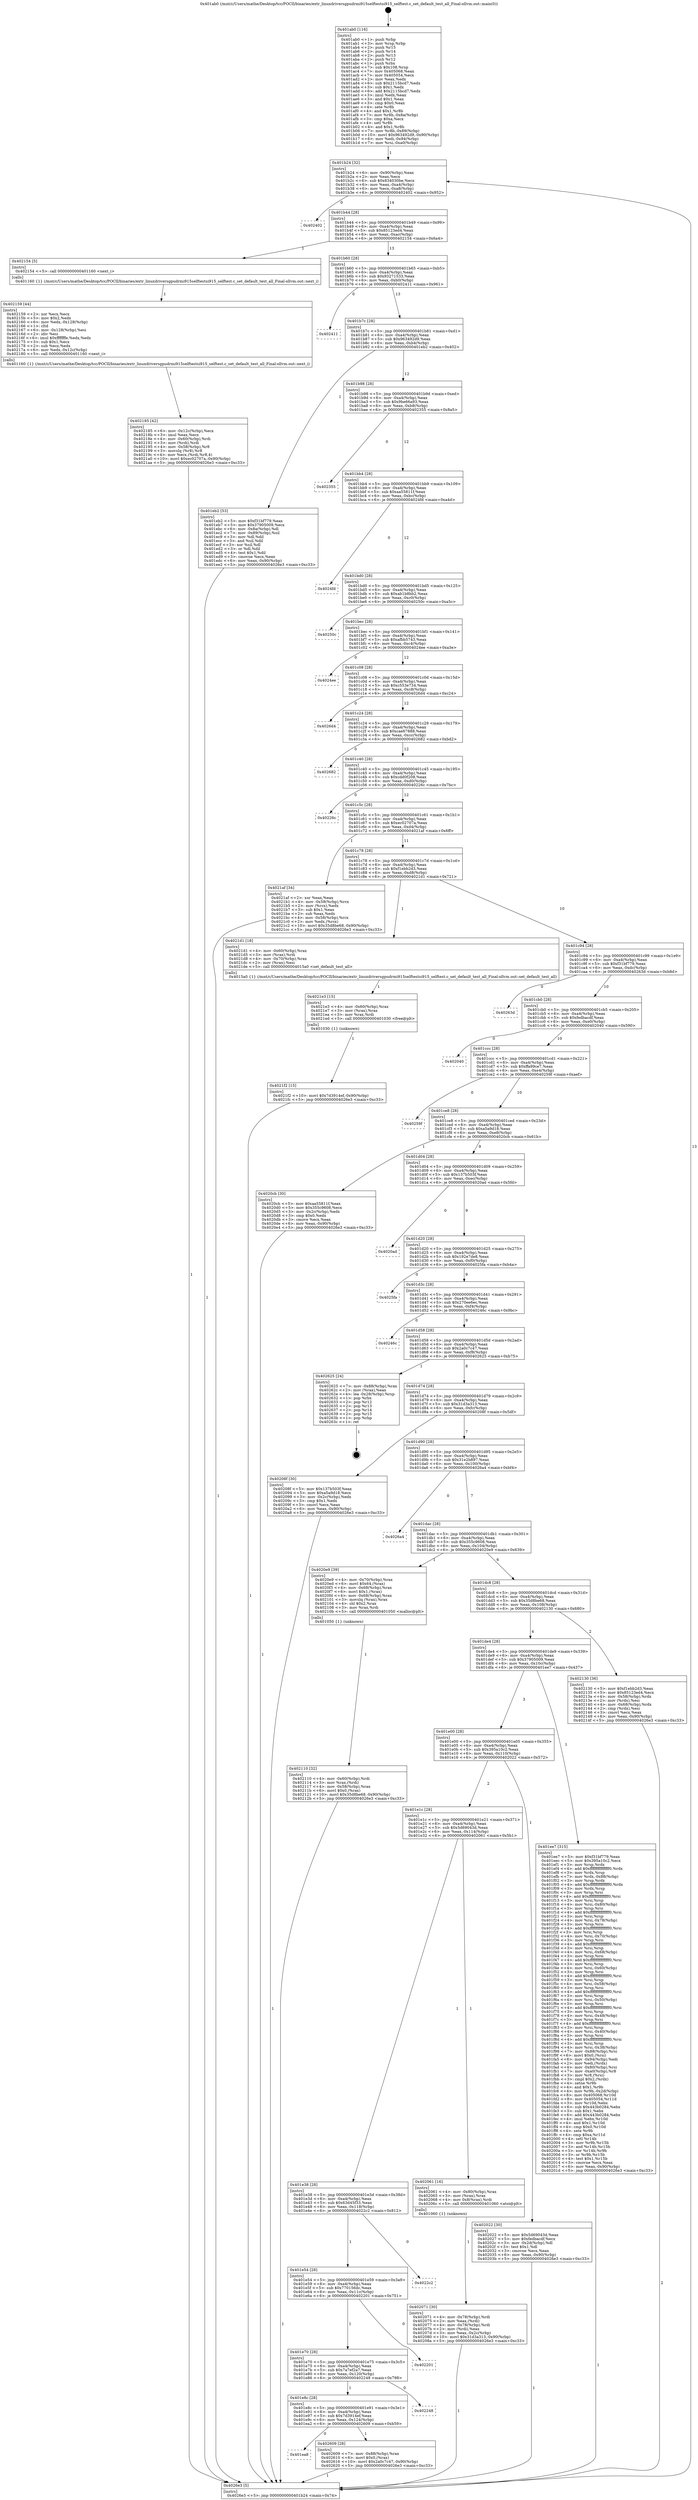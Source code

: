 digraph "0x401ab0" {
  label = "0x401ab0 (/mnt/c/Users/mathe/Desktop/tcc/POCII/binaries/extr_linuxdriversgpudrmi915selftestsi915_selftest.c_set_default_test_all_Final-ollvm.out::main(0))"
  labelloc = "t"
  node[shape=record]

  Entry [label="",width=0.3,height=0.3,shape=circle,fillcolor=black,style=filled]
  "0x401b24" [label="{
     0x401b24 [32]\l
     | [instrs]\l
     &nbsp;&nbsp;0x401b24 \<+6\>: mov -0x90(%rbp),%eax\l
     &nbsp;&nbsp;0x401b2a \<+2\>: mov %eax,%ecx\l
     &nbsp;&nbsp;0x401b2c \<+6\>: sub $0x834030be,%ecx\l
     &nbsp;&nbsp;0x401b32 \<+6\>: mov %eax,-0xa4(%rbp)\l
     &nbsp;&nbsp;0x401b38 \<+6\>: mov %ecx,-0xa8(%rbp)\l
     &nbsp;&nbsp;0x401b3e \<+6\>: je 0000000000402402 \<main+0x952\>\l
  }"]
  "0x402402" [label="{
     0x402402\l
  }", style=dashed]
  "0x401b44" [label="{
     0x401b44 [28]\l
     | [instrs]\l
     &nbsp;&nbsp;0x401b44 \<+5\>: jmp 0000000000401b49 \<main+0x99\>\l
     &nbsp;&nbsp;0x401b49 \<+6\>: mov -0xa4(%rbp),%eax\l
     &nbsp;&nbsp;0x401b4f \<+5\>: sub $0x85123ed4,%eax\l
     &nbsp;&nbsp;0x401b54 \<+6\>: mov %eax,-0xac(%rbp)\l
     &nbsp;&nbsp;0x401b5a \<+6\>: je 0000000000402154 \<main+0x6a4\>\l
  }"]
  Exit [label="",width=0.3,height=0.3,shape=circle,fillcolor=black,style=filled,peripheries=2]
  "0x402154" [label="{
     0x402154 [5]\l
     | [instrs]\l
     &nbsp;&nbsp;0x402154 \<+5\>: call 0000000000401160 \<next_i\>\l
     | [calls]\l
     &nbsp;&nbsp;0x401160 \{1\} (/mnt/c/Users/mathe/Desktop/tcc/POCII/binaries/extr_linuxdriversgpudrmi915selftestsi915_selftest.c_set_default_test_all_Final-ollvm.out::next_i)\l
  }"]
  "0x401b60" [label="{
     0x401b60 [28]\l
     | [instrs]\l
     &nbsp;&nbsp;0x401b60 \<+5\>: jmp 0000000000401b65 \<main+0xb5\>\l
     &nbsp;&nbsp;0x401b65 \<+6\>: mov -0xa4(%rbp),%eax\l
     &nbsp;&nbsp;0x401b6b \<+5\>: sub $0x93271533,%eax\l
     &nbsp;&nbsp;0x401b70 \<+6\>: mov %eax,-0xb0(%rbp)\l
     &nbsp;&nbsp;0x401b76 \<+6\>: je 0000000000402411 \<main+0x961\>\l
  }"]
  "0x401ea8" [label="{
     0x401ea8\l
  }", style=dashed]
  "0x402411" [label="{
     0x402411\l
  }", style=dashed]
  "0x401b7c" [label="{
     0x401b7c [28]\l
     | [instrs]\l
     &nbsp;&nbsp;0x401b7c \<+5\>: jmp 0000000000401b81 \<main+0xd1\>\l
     &nbsp;&nbsp;0x401b81 \<+6\>: mov -0xa4(%rbp),%eax\l
     &nbsp;&nbsp;0x401b87 \<+5\>: sub $0x963492d9,%eax\l
     &nbsp;&nbsp;0x401b8c \<+6\>: mov %eax,-0xb4(%rbp)\l
     &nbsp;&nbsp;0x401b92 \<+6\>: je 0000000000401eb2 \<main+0x402\>\l
  }"]
  "0x402609" [label="{
     0x402609 [28]\l
     | [instrs]\l
     &nbsp;&nbsp;0x402609 \<+7\>: mov -0x88(%rbp),%rax\l
     &nbsp;&nbsp;0x402610 \<+6\>: movl $0x0,(%rax)\l
     &nbsp;&nbsp;0x402616 \<+10\>: movl $0x2a0c7c47,-0x90(%rbp)\l
     &nbsp;&nbsp;0x402620 \<+5\>: jmp 00000000004026e3 \<main+0xc33\>\l
  }"]
  "0x401eb2" [label="{
     0x401eb2 [53]\l
     | [instrs]\l
     &nbsp;&nbsp;0x401eb2 \<+5\>: mov $0xf31bf779,%eax\l
     &nbsp;&nbsp;0x401eb7 \<+5\>: mov $0x37905009,%ecx\l
     &nbsp;&nbsp;0x401ebc \<+6\>: mov -0x8a(%rbp),%dl\l
     &nbsp;&nbsp;0x401ec2 \<+7\>: mov -0x89(%rbp),%sil\l
     &nbsp;&nbsp;0x401ec9 \<+3\>: mov %dl,%dil\l
     &nbsp;&nbsp;0x401ecc \<+3\>: and %sil,%dil\l
     &nbsp;&nbsp;0x401ecf \<+3\>: xor %sil,%dl\l
     &nbsp;&nbsp;0x401ed2 \<+3\>: or %dl,%dil\l
     &nbsp;&nbsp;0x401ed5 \<+4\>: test $0x1,%dil\l
     &nbsp;&nbsp;0x401ed9 \<+3\>: cmovne %ecx,%eax\l
     &nbsp;&nbsp;0x401edc \<+6\>: mov %eax,-0x90(%rbp)\l
     &nbsp;&nbsp;0x401ee2 \<+5\>: jmp 00000000004026e3 \<main+0xc33\>\l
  }"]
  "0x401b98" [label="{
     0x401b98 [28]\l
     | [instrs]\l
     &nbsp;&nbsp;0x401b98 \<+5\>: jmp 0000000000401b9d \<main+0xed\>\l
     &nbsp;&nbsp;0x401b9d \<+6\>: mov -0xa4(%rbp),%eax\l
     &nbsp;&nbsp;0x401ba3 \<+5\>: sub $0x9be66a93,%eax\l
     &nbsp;&nbsp;0x401ba8 \<+6\>: mov %eax,-0xb8(%rbp)\l
     &nbsp;&nbsp;0x401bae \<+6\>: je 0000000000402355 \<main+0x8a5\>\l
  }"]
  "0x4026e3" [label="{
     0x4026e3 [5]\l
     | [instrs]\l
     &nbsp;&nbsp;0x4026e3 \<+5\>: jmp 0000000000401b24 \<main+0x74\>\l
  }"]
  "0x401ab0" [label="{
     0x401ab0 [116]\l
     | [instrs]\l
     &nbsp;&nbsp;0x401ab0 \<+1\>: push %rbp\l
     &nbsp;&nbsp;0x401ab1 \<+3\>: mov %rsp,%rbp\l
     &nbsp;&nbsp;0x401ab4 \<+2\>: push %r15\l
     &nbsp;&nbsp;0x401ab6 \<+2\>: push %r14\l
     &nbsp;&nbsp;0x401ab8 \<+2\>: push %r13\l
     &nbsp;&nbsp;0x401aba \<+2\>: push %r12\l
     &nbsp;&nbsp;0x401abc \<+1\>: push %rbx\l
     &nbsp;&nbsp;0x401abd \<+7\>: sub $0x108,%rsp\l
     &nbsp;&nbsp;0x401ac4 \<+7\>: mov 0x405068,%eax\l
     &nbsp;&nbsp;0x401acb \<+7\>: mov 0x405054,%ecx\l
     &nbsp;&nbsp;0x401ad2 \<+2\>: mov %eax,%edx\l
     &nbsp;&nbsp;0x401ad4 \<+6\>: sub $0x2115bcd7,%edx\l
     &nbsp;&nbsp;0x401ada \<+3\>: sub $0x1,%edx\l
     &nbsp;&nbsp;0x401add \<+6\>: add $0x2115bcd7,%edx\l
     &nbsp;&nbsp;0x401ae3 \<+3\>: imul %edx,%eax\l
     &nbsp;&nbsp;0x401ae6 \<+3\>: and $0x1,%eax\l
     &nbsp;&nbsp;0x401ae9 \<+3\>: cmp $0x0,%eax\l
     &nbsp;&nbsp;0x401aec \<+4\>: sete %r8b\l
     &nbsp;&nbsp;0x401af0 \<+4\>: and $0x1,%r8b\l
     &nbsp;&nbsp;0x401af4 \<+7\>: mov %r8b,-0x8a(%rbp)\l
     &nbsp;&nbsp;0x401afb \<+3\>: cmp $0xa,%ecx\l
     &nbsp;&nbsp;0x401afe \<+4\>: setl %r8b\l
     &nbsp;&nbsp;0x401b02 \<+4\>: and $0x1,%r8b\l
     &nbsp;&nbsp;0x401b06 \<+7\>: mov %r8b,-0x89(%rbp)\l
     &nbsp;&nbsp;0x401b0d \<+10\>: movl $0x963492d9,-0x90(%rbp)\l
     &nbsp;&nbsp;0x401b17 \<+6\>: mov %edi,-0x94(%rbp)\l
     &nbsp;&nbsp;0x401b1d \<+7\>: mov %rsi,-0xa0(%rbp)\l
  }"]
  "0x401e8c" [label="{
     0x401e8c [28]\l
     | [instrs]\l
     &nbsp;&nbsp;0x401e8c \<+5\>: jmp 0000000000401e91 \<main+0x3e1\>\l
     &nbsp;&nbsp;0x401e91 \<+6\>: mov -0xa4(%rbp),%eax\l
     &nbsp;&nbsp;0x401e97 \<+5\>: sub $0x7d3914ef,%eax\l
     &nbsp;&nbsp;0x401e9c \<+6\>: mov %eax,-0x124(%rbp)\l
     &nbsp;&nbsp;0x401ea2 \<+6\>: je 0000000000402609 \<main+0xb59\>\l
  }"]
  "0x402355" [label="{
     0x402355\l
  }", style=dashed]
  "0x401bb4" [label="{
     0x401bb4 [28]\l
     | [instrs]\l
     &nbsp;&nbsp;0x401bb4 \<+5\>: jmp 0000000000401bb9 \<main+0x109\>\l
     &nbsp;&nbsp;0x401bb9 \<+6\>: mov -0xa4(%rbp),%eax\l
     &nbsp;&nbsp;0x401bbf \<+5\>: sub $0xaa55811f,%eax\l
     &nbsp;&nbsp;0x401bc4 \<+6\>: mov %eax,-0xbc(%rbp)\l
     &nbsp;&nbsp;0x401bca \<+6\>: je 00000000004024fd \<main+0xa4d\>\l
  }"]
  "0x402248" [label="{
     0x402248\l
  }", style=dashed]
  "0x4024fd" [label="{
     0x4024fd\l
  }", style=dashed]
  "0x401bd0" [label="{
     0x401bd0 [28]\l
     | [instrs]\l
     &nbsp;&nbsp;0x401bd0 \<+5\>: jmp 0000000000401bd5 \<main+0x125\>\l
     &nbsp;&nbsp;0x401bd5 \<+6\>: mov -0xa4(%rbp),%eax\l
     &nbsp;&nbsp;0x401bdb \<+5\>: sub $0xab1b8bb2,%eax\l
     &nbsp;&nbsp;0x401be0 \<+6\>: mov %eax,-0xc0(%rbp)\l
     &nbsp;&nbsp;0x401be6 \<+6\>: je 000000000040250c \<main+0xa5c\>\l
  }"]
  "0x401e70" [label="{
     0x401e70 [28]\l
     | [instrs]\l
     &nbsp;&nbsp;0x401e70 \<+5\>: jmp 0000000000401e75 \<main+0x3c5\>\l
     &nbsp;&nbsp;0x401e75 \<+6\>: mov -0xa4(%rbp),%eax\l
     &nbsp;&nbsp;0x401e7b \<+5\>: sub $0x7a7ef2a7,%eax\l
     &nbsp;&nbsp;0x401e80 \<+6\>: mov %eax,-0x120(%rbp)\l
     &nbsp;&nbsp;0x401e86 \<+6\>: je 0000000000402248 \<main+0x798\>\l
  }"]
  "0x40250c" [label="{
     0x40250c\l
  }", style=dashed]
  "0x401bec" [label="{
     0x401bec [28]\l
     | [instrs]\l
     &nbsp;&nbsp;0x401bec \<+5\>: jmp 0000000000401bf1 \<main+0x141\>\l
     &nbsp;&nbsp;0x401bf1 \<+6\>: mov -0xa4(%rbp),%eax\l
     &nbsp;&nbsp;0x401bf7 \<+5\>: sub $0xafbb5743,%eax\l
     &nbsp;&nbsp;0x401bfc \<+6\>: mov %eax,-0xc4(%rbp)\l
     &nbsp;&nbsp;0x401c02 \<+6\>: je 00000000004024ee \<main+0xa3e\>\l
  }"]
  "0x402201" [label="{
     0x402201\l
  }", style=dashed]
  "0x4024ee" [label="{
     0x4024ee\l
  }", style=dashed]
  "0x401c08" [label="{
     0x401c08 [28]\l
     | [instrs]\l
     &nbsp;&nbsp;0x401c08 \<+5\>: jmp 0000000000401c0d \<main+0x15d\>\l
     &nbsp;&nbsp;0x401c0d \<+6\>: mov -0xa4(%rbp),%eax\l
     &nbsp;&nbsp;0x401c13 \<+5\>: sub $0xc553e734,%eax\l
     &nbsp;&nbsp;0x401c18 \<+6\>: mov %eax,-0xc8(%rbp)\l
     &nbsp;&nbsp;0x401c1e \<+6\>: je 00000000004026d4 \<main+0xc24\>\l
  }"]
  "0x401e54" [label="{
     0x401e54 [28]\l
     | [instrs]\l
     &nbsp;&nbsp;0x401e54 \<+5\>: jmp 0000000000401e59 \<main+0x3a9\>\l
     &nbsp;&nbsp;0x401e59 \<+6\>: mov -0xa4(%rbp),%eax\l
     &nbsp;&nbsp;0x401e5f \<+5\>: sub $0x770156dc,%eax\l
     &nbsp;&nbsp;0x401e64 \<+6\>: mov %eax,-0x11c(%rbp)\l
     &nbsp;&nbsp;0x401e6a \<+6\>: je 0000000000402201 \<main+0x751\>\l
  }"]
  "0x4026d4" [label="{
     0x4026d4\l
  }", style=dashed]
  "0x401c24" [label="{
     0x401c24 [28]\l
     | [instrs]\l
     &nbsp;&nbsp;0x401c24 \<+5\>: jmp 0000000000401c29 \<main+0x179\>\l
     &nbsp;&nbsp;0x401c29 \<+6\>: mov -0xa4(%rbp),%eax\l
     &nbsp;&nbsp;0x401c2f \<+5\>: sub $0xcae67888,%eax\l
     &nbsp;&nbsp;0x401c34 \<+6\>: mov %eax,-0xcc(%rbp)\l
     &nbsp;&nbsp;0x401c3a \<+6\>: je 0000000000402682 \<main+0xbd2\>\l
  }"]
  "0x4022c2" [label="{
     0x4022c2\l
  }", style=dashed]
  "0x402682" [label="{
     0x402682\l
  }", style=dashed]
  "0x401c40" [label="{
     0x401c40 [28]\l
     | [instrs]\l
     &nbsp;&nbsp;0x401c40 \<+5\>: jmp 0000000000401c45 \<main+0x195\>\l
     &nbsp;&nbsp;0x401c45 \<+6\>: mov -0xa4(%rbp),%eax\l
     &nbsp;&nbsp;0x401c4b \<+5\>: sub $0xcdd0f208,%eax\l
     &nbsp;&nbsp;0x401c50 \<+6\>: mov %eax,-0xd0(%rbp)\l
     &nbsp;&nbsp;0x401c56 \<+6\>: je 000000000040226c \<main+0x7bc\>\l
  }"]
  "0x4021f2" [label="{
     0x4021f2 [15]\l
     | [instrs]\l
     &nbsp;&nbsp;0x4021f2 \<+10\>: movl $0x7d3914ef,-0x90(%rbp)\l
     &nbsp;&nbsp;0x4021fc \<+5\>: jmp 00000000004026e3 \<main+0xc33\>\l
  }"]
  "0x40226c" [label="{
     0x40226c\l
  }", style=dashed]
  "0x401c5c" [label="{
     0x401c5c [28]\l
     | [instrs]\l
     &nbsp;&nbsp;0x401c5c \<+5\>: jmp 0000000000401c61 \<main+0x1b1\>\l
     &nbsp;&nbsp;0x401c61 \<+6\>: mov -0xa4(%rbp),%eax\l
     &nbsp;&nbsp;0x401c67 \<+5\>: sub $0xec02707a,%eax\l
     &nbsp;&nbsp;0x401c6c \<+6\>: mov %eax,-0xd4(%rbp)\l
     &nbsp;&nbsp;0x401c72 \<+6\>: je 00000000004021af \<main+0x6ff\>\l
  }"]
  "0x4021e3" [label="{
     0x4021e3 [15]\l
     | [instrs]\l
     &nbsp;&nbsp;0x4021e3 \<+4\>: mov -0x60(%rbp),%rax\l
     &nbsp;&nbsp;0x4021e7 \<+3\>: mov (%rax),%rax\l
     &nbsp;&nbsp;0x4021ea \<+3\>: mov %rax,%rdi\l
     &nbsp;&nbsp;0x4021ed \<+5\>: call 0000000000401030 \<free@plt\>\l
     | [calls]\l
     &nbsp;&nbsp;0x401030 \{1\} (unknown)\l
  }"]
  "0x4021af" [label="{
     0x4021af [34]\l
     | [instrs]\l
     &nbsp;&nbsp;0x4021af \<+2\>: xor %eax,%eax\l
     &nbsp;&nbsp;0x4021b1 \<+4\>: mov -0x58(%rbp),%rcx\l
     &nbsp;&nbsp;0x4021b5 \<+2\>: mov (%rcx),%edx\l
     &nbsp;&nbsp;0x4021b7 \<+3\>: sub $0x1,%eax\l
     &nbsp;&nbsp;0x4021ba \<+2\>: sub %eax,%edx\l
     &nbsp;&nbsp;0x4021bc \<+4\>: mov -0x58(%rbp),%rcx\l
     &nbsp;&nbsp;0x4021c0 \<+2\>: mov %edx,(%rcx)\l
     &nbsp;&nbsp;0x4021c2 \<+10\>: movl $0x35d8be68,-0x90(%rbp)\l
     &nbsp;&nbsp;0x4021cc \<+5\>: jmp 00000000004026e3 \<main+0xc33\>\l
  }"]
  "0x401c78" [label="{
     0x401c78 [28]\l
     | [instrs]\l
     &nbsp;&nbsp;0x401c78 \<+5\>: jmp 0000000000401c7d \<main+0x1cd\>\l
     &nbsp;&nbsp;0x401c7d \<+6\>: mov -0xa4(%rbp),%eax\l
     &nbsp;&nbsp;0x401c83 \<+5\>: sub $0xf1ebb2d3,%eax\l
     &nbsp;&nbsp;0x401c88 \<+6\>: mov %eax,-0xd8(%rbp)\l
     &nbsp;&nbsp;0x401c8e \<+6\>: je 00000000004021d1 \<main+0x721\>\l
  }"]
  "0x402185" [label="{
     0x402185 [42]\l
     | [instrs]\l
     &nbsp;&nbsp;0x402185 \<+6\>: mov -0x12c(%rbp),%ecx\l
     &nbsp;&nbsp;0x40218b \<+3\>: imul %eax,%ecx\l
     &nbsp;&nbsp;0x40218e \<+4\>: mov -0x60(%rbp),%rdi\l
     &nbsp;&nbsp;0x402192 \<+3\>: mov (%rdi),%rdi\l
     &nbsp;&nbsp;0x402195 \<+4\>: mov -0x58(%rbp),%r8\l
     &nbsp;&nbsp;0x402199 \<+3\>: movslq (%r8),%r8\l
     &nbsp;&nbsp;0x40219c \<+4\>: mov %ecx,(%rdi,%r8,4)\l
     &nbsp;&nbsp;0x4021a0 \<+10\>: movl $0xec02707a,-0x90(%rbp)\l
     &nbsp;&nbsp;0x4021aa \<+5\>: jmp 00000000004026e3 \<main+0xc33\>\l
  }"]
  "0x4021d1" [label="{
     0x4021d1 [18]\l
     | [instrs]\l
     &nbsp;&nbsp;0x4021d1 \<+4\>: mov -0x60(%rbp),%rax\l
     &nbsp;&nbsp;0x4021d5 \<+3\>: mov (%rax),%rdi\l
     &nbsp;&nbsp;0x4021d8 \<+4\>: mov -0x70(%rbp),%rax\l
     &nbsp;&nbsp;0x4021dc \<+2\>: mov (%rax),%esi\l
     &nbsp;&nbsp;0x4021de \<+5\>: call 00000000004015a0 \<set_default_test_all\>\l
     | [calls]\l
     &nbsp;&nbsp;0x4015a0 \{1\} (/mnt/c/Users/mathe/Desktop/tcc/POCII/binaries/extr_linuxdriversgpudrmi915selftestsi915_selftest.c_set_default_test_all_Final-ollvm.out::set_default_test_all)\l
  }"]
  "0x401c94" [label="{
     0x401c94 [28]\l
     | [instrs]\l
     &nbsp;&nbsp;0x401c94 \<+5\>: jmp 0000000000401c99 \<main+0x1e9\>\l
     &nbsp;&nbsp;0x401c99 \<+6\>: mov -0xa4(%rbp),%eax\l
     &nbsp;&nbsp;0x401c9f \<+5\>: sub $0xf31bf779,%eax\l
     &nbsp;&nbsp;0x401ca4 \<+6\>: mov %eax,-0xdc(%rbp)\l
     &nbsp;&nbsp;0x401caa \<+6\>: je 000000000040263d \<main+0xb8d\>\l
  }"]
  "0x402159" [label="{
     0x402159 [44]\l
     | [instrs]\l
     &nbsp;&nbsp;0x402159 \<+2\>: xor %ecx,%ecx\l
     &nbsp;&nbsp;0x40215b \<+5\>: mov $0x2,%edx\l
     &nbsp;&nbsp;0x402160 \<+6\>: mov %edx,-0x128(%rbp)\l
     &nbsp;&nbsp;0x402166 \<+1\>: cltd\l
     &nbsp;&nbsp;0x402167 \<+6\>: mov -0x128(%rbp),%esi\l
     &nbsp;&nbsp;0x40216d \<+2\>: idiv %esi\l
     &nbsp;&nbsp;0x40216f \<+6\>: imul $0xfffffffe,%edx,%edx\l
     &nbsp;&nbsp;0x402175 \<+3\>: sub $0x1,%ecx\l
     &nbsp;&nbsp;0x402178 \<+2\>: sub %ecx,%edx\l
     &nbsp;&nbsp;0x40217a \<+6\>: mov %edx,-0x12c(%rbp)\l
     &nbsp;&nbsp;0x402180 \<+5\>: call 0000000000401160 \<next_i\>\l
     | [calls]\l
     &nbsp;&nbsp;0x401160 \{1\} (/mnt/c/Users/mathe/Desktop/tcc/POCII/binaries/extr_linuxdriversgpudrmi915selftestsi915_selftest.c_set_default_test_all_Final-ollvm.out::next_i)\l
  }"]
  "0x40263d" [label="{
     0x40263d\l
  }", style=dashed]
  "0x401cb0" [label="{
     0x401cb0 [28]\l
     | [instrs]\l
     &nbsp;&nbsp;0x401cb0 \<+5\>: jmp 0000000000401cb5 \<main+0x205\>\l
     &nbsp;&nbsp;0x401cb5 \<+6\>: mov -0xa4(%rbp),%eax\l
     &nbsp;&nbsp;0x401cbb \<+5\>: sub $0xfedbacdf,%eax\l
     &nbsp;&nbsp;0x401cc0 \<+6\>: mov %eax,-0xe0(%rbp)\l
     &nbsp;&nbsp;0x401cc6 \<+6\>: je 0000000000402040 \<main+0x590\>\l
  }"]
  "0x402110" [label="{
     0x402110 [32]\l
     | [instrs]\l
     &nbsp;&nbsp;0x402110 \<+4\>: mov -0x60(%rbp),%rdi\l
     &nbsp;&nbsp;0x402114 \<+3\>: mov %rax,(%rdi)\l
     &nbsp;&nbsp;0x402117 \<+4\>: mov -0x58(%rbp),%rax\l
     &nbsp;&nbsp;0x40211b \<+6\>: movl $0x0,(%rax)\l
     &nbsp;&nbsp;0x402121 \<+10\>: movl $0x35d8be68,-0x90(%rbp)\l
     &nbsp;&nbsp;0x40212b \<+5\>: jmp 00000000004026e3 \<main+0xc33\>\l
  }"]
  "0x402040" [label="{
     0x402040\l
  }", style=dashed]
  "0x401ccc" [label="{
     0x401ccc [28]\l
     | [instrs]\l
     &nbsp;&nbsp;0x401ccc \<+5\>: jmp 0000000000401cd1 \<main+0x221\>\l
     &nbsp;&nbsp;0x401cd1 \<+6\>: mov -0xa4(%rbp),%eax\l
     &nbsp;&nbsp;0x401cd7 \<+5\>: sub $0xffa99ce7,%eax\l
     &nbsp;&nbsp;0x401cdc \<+6\>: mov %eax,-0xe4(%rbp)\l
     &nbsp;&nbsp;0x401ce2 \<+6\>: je 000000000040259f \<main+0xaef\>\l
  }"]
  "0x402071" [label="{
     0x402071 [30]\l
     | [instrs]\l
     &nbsp;&nbsp;0x402071 \<+4\>: mov -0x78(%rbp),%rdi\l
     &nbsp;&nbsp;0x402075 \<+2\>: mov %eax,(%rdi)\l
     &nbsp;&nbsp;0x402077 \<+4\>: mov -0x78(%rbp),%rdi\l
     &nbsp;&nbsp;0x40207b \<+2\>: mov (%rdi),%eax\l
     &nbsp;&nbsp;0x40207d \<+3\>: mov %eax,-0x2c(%rbp)\l
     &nbsp;&nbsp;0x402080 \<+10\>: movl $0x31d3a313,-0x90(%rbp)\l
     &nbsp;&nbsp;0x40208a \<+5\>: jmp 00000000004026e3 \<main+0xc33\>\l
  }"]
  "0x40259f" [label="{
     0x40259f\l
  }", style=dashed]
  "0x401ce8" [label="{
     0x401ce8 [28]\l
     | [instrs]\l
     &nbsp;&nbsp;0x401ce8 \<+5\>: jmp 0000000000401ced \<main+0x23d\>\l
     &nbsp;&nbsp;0x401ced \<+6\>: mov -0xa4(%rbp),%eax\l
     &nbsp;&nbsp;0x401cf3 \<+5\>: sub $0xa5a9d18,%eax\l
     &nbsp;&nbsp;0x401cf8 \<+6\>: mov %eax,-0xe8(%rbp)\l
     &nbsp;&nbsp;0x401cfe \<+6\>: je 00000000004020cb \<main+0x61b\>\l
  }"]
  "0x401e38" [label="{
     0x401e38 [28]\l
     | [instrs]\l
     &nbsp;&nbsp;0x401e38 \<+5\>: jmp 0000000000401e3d \<main+0x38d\>\l
     &nbsp;&nbsp;0x401e3d \<+6\>: mov -0xa4(%rbp),%eax\l
     &nbsp;&nbsp;0x401e43 \<+5\>: sub $0x63d45f33,%eax\l
     &nbsp;&nbsp;0x401e48 \<+6\>: mov %eax,-0x118(%rbp)\l
     &nbsp;&nbsp;0x401e4e \<+6\>: je 00000000004022c2 \<main+0x812\>\l
  }"]
  "0x4020cb" [label="{
     0x4020cb [30]\l
     | [instrs]\l
     &nbsp;&nbsp;0x4020cb \<+5\>: mov $0xaa55811f,%eax\l
     &nbsp;&nbsp;0x4020d0 \<+5\>: mov $0x355c9608,%ecx\l
     &nbsp;&nbsp;0x4020d5 \<+3\>: mov -0x2c(%rbp),%edx\l
     &nbsp;&nbsp;0x4020d8 \<+3\>: cmp $0x0,%edx\l
     &nbsp;&nbsp;0x4020db \<+3\>: cmove %ecx,%eax\l
     &nbsp;&nbsp;0x4020de \<+6\>: mov %eax,-0x90(%rbp)\l
     &nbsp;&nbsp;0x4020e4 \<+5\>: jmp 00000000004026e3 \<main+0xc33\>\l
  }"]
  "0x401d04" [label="{
     0x401d04 [28]\l
     | [instrs]\l
     &nbsp;&nbsp;0x401d04 \<+5\>: jmp 0000000000401d09 \<main+0x259\>\l
     &nbsp;&nbsp;0x401d09 \<+6\>: mov -0xa4(%rbp),%eax\l
     &nbsp;&nbsp;0x401d0f \<+5\>: sub $0x137b503f,%eax\l
     &nbsp;&nbsp;0x401d14 \<+6\>: mov %eax,-0xec(%rbp)\l
     &nbsp;&nbsp;0x401d1a \<+6\>: je 00000000004020ad \<main+0x5fd\>\l
  }"]
  "0x402061" [label="{
     0x402061 [16]\l
     | [instrs]\l
     &nbsp;&nbsp;0x402061 \<+4\>: mov -0x80(%rbp),%rax\l
     &nbsp;&nbsp;0x402065 \<+3\>: mov (%rax),%rax\l
     &nbsp;&nbsp;0x402068 \<+4\>: mov 0x8(%rax),%rdi\l
     &nbsp;&nbsp;0x40206c \<+5\>: call 0000000000401060 \<atoi@plt\>\l
     | [calls]\l
     &nbsp;&nbsp;0x401060 \{1\} (unknown)\l
  }"]
  "0x4020ad" [label="{
     0x4020ad\l
  }", style=dashed]
  "0x401d20" [label="{
     0x401d20 [28]\l
     | [instrs]\l
     &nbsp;&nbsp;0x401d20 \<+5\>: jmp 0000000000401d25 \<main+0x275\>\l
     &nbsp;&nbsp;0x401d25 \<+6\>: mov -0xa4(%rbp),%eax\l
     &nbsp;&nbsp;0x401d2b \<+5\>: sub $0x192e7de8,%eax\l
     &nbsp;&nbsp;0x401d30 \<+6\>: mov %eax,-0xf0(%rbp)\l
     &nbsp;&nbsp;0x401d36 \<+6\>: je 00000000004025fa \<main+0xb4a\>\l
  }"]
  "0x401e1c" [label="{
     0x401e1c [28]\l
     | [instrs]\l
     &nbsp;&nbsp;0x401e1c \<+5\>: jmp 0000000000401e21 \<main+0x371\>\l
     &nbsp;&nbsp;0x401e21 \<+6\>: mov -0xa4(%rbp),%eax\l
     &nbsp;&nbsp;0x401e27 \<+5\>: sub $0x5d69043d,%eax\l
     &nbsp;&nbsp;0x401e2c \<+6\>: mov %eax,-0x114(%rbp)\l
     &nbsp;&nbsp;0x401e32 \<+6\>: je 0000000000402061 \<main+0x5b1\>\l
  }"]
  "0x4025fa" [label="{
     0x4025fa\l
  }", style=dashed]
  "0x401d3c" [label="{
     0x401d3c [28]\l
     | [instrs]\l
     &nbsp;&nbsp;0x401d3c \<+5\>: jmp 0000000000401d41 \<main+0x291\>\l
     &nbsp;&nbsp;0x401d41 \<+6\>: mov -0xa4(%rbp),%eax\l
     &nbsp;&nbsp;0x401d47 \<+5\>: sub $0x270ee6ec,%eax\l
     &nbsp;&nbsp;0x401d4c \<+6\>: mov %eax,-0xf4(%rbp)\l
     &nbsp;&nbsp;0x401d52 \<+6\>: je 000000000040246c \<main+0x9bc\>\l
  }"]
  "0x402022" [label="{
     0x402022 [30]\l
     | [instrs]\l
     &nbsp;&nbsp;0x402022 \<+5\>: mov $0x5d69043d,%eax\l
     &nbsp;&nbsp;0x402027 \<+5\>: mov $0xfedbacdf,%ecx\l
     &nbsp;&nbsp;0x40202c \<+3\>: mov -0x2d(%rbp),%dl\l
     &nbsp;&nbsp;0x40202f \<+3\>: test $0x1,%dl\l
     &nbsp;&nbsp;0x402032 \<+3\>: cmovne %ecx,%eax\l
     &nbsp;&nbsp;0x402035 \<+6\>: mov %eax,-0x90(%rbp)\l
     &nbsp;&nbsp;0x40203b \<+5\>: jmp 00000000004026e3 \<main+0xc33\>\l
  }"]
  "0x40246c" [label="{
     0x40246c\l
  }", style=dashed]
  "0x401d58" [label="{
     0x401d58 [28]\l
     | [instrs]\l
     &nbsp;&nbsp;0x401d58 \<+5\>: jmp 0000000000401d5d \<main+0x2ad\>\l
     &nbsp;&nbsp;0x401d5d \<+6\>: mov -0xa4(%rbp),%eax\l
     &nbsp;&nbsp;0x401d63 \<+5\>: sub $0x2a0c7c47,%eax\l
     &nbsp;&nbsp;0x401d68 \<+6\>: mov %eax,-0xf8(%rbp)\l
     &nbsp;&nbsp;0x401d6e \<+6\>: je 0000000000402625 \<main+0xb75\>\l
  }"]
  "0x401e00" [label="{
     0x401e00 [28]\l
     | [instrs]\l
     &nbsp;&nbsp;0x401e00 \<+5\>: jmp 0000000000401e05 \<main+0x355\>\l
     &nbsp;&nbsp;0x401e05 \<+6\>: mov -0xa4(%rbp),%eax\l
     &nbsp;&nbsp;0x401e0b \<+5\>: sub $0x395a10c2,%eax\l
     &nbsp;&nbsp;0x401e10 \<+6\>: mov %eax,-0x110(%rbp)\l
     &nbsp;&nbsp;0x401e16 \<+6\>: je 0000000000402022 \<main+0x572\>\l
  }"]
  "0x402625" [label="{
     0x402625 [24]\l
     | [instrs]\l
     &nbsp;&nbsp;0x402625 \<+7\>: mov -0x88(%rbp),%rax\l
     &nbsp;&nbsp;0x40262c \<+2\>: mov (%rax),%eax\l
     &nbsp;&nbsp;0x40262e \<+4\>: lea -0x28(%rbp),%rsp\l
     &nbsp;&nbsp;0x402632 \<+1\>: pop %rbx\l
     &nbsp;&nbsp;0x402633 \<+2\>: pop %r12\l
     &nbsp;&nbsp;0x402635 \<+2\>: pop %r13\l
     &nbsp;&nbsp;0x402637 \<+2\>: pop %r14\l
     &nbsp;&nbsp;0x402639 \<+2\>: pop %r15\l
     &nbsp;&nbsp;0x40263b \<+1\>: pop %rbp\l
     &nbsp;&nbsp;0x40263c \<+1\>: ret\l
  }"]
  "0x401d74" [label="{
     0x401d74 [28]\l
     | [instrs]\l
     &nbsp;&nbsp;0x401d74 \<+5\>: jmp 0000000000401d79 \<main+0x2c9\>\l
     &nbsp;&nbsp;0x401d79 \<+6\>: mov -0xa4(%rbp),%eax\l
     &nbsp;&nbsp;0x401d7f \<+5\>: sub $0x31d3a313,%eax\l
     &nbsp;&nbsp;0x401d84 \<+6\>: mov %eax,-0xfc(%rbp)\l
     &nbsp;&nbsp;0x401d8a \<+6\>: je 000000000040208f \<main+0x5df\>\l
  }"]
  "0x401ee7" [label="{
     0x401ee7 [315]\l
     | [instrs]\l
     &nbsp;&nbsp;0x401ee7 \<+5\>: mov $0xf31bf779,%eax\l
     &nbsp;&nbsp;0x401eec \<+5\>: mov $0x395a10c2,%ecx\l
     &nbsp;&nbsp;0x401ef1 \<+3\>: mov %rsp,%rdx\l
     &nbsp;&nbsp;0x401ef4 \<+4\>: add $0xfffffffffffffff0,%rdx\l
     &nbsp;&nbsp;0x401ef8 \<+3\>: mov %rdx,%rsp\l
     &nbsp;&nbsp;0x401efb \<+7\>: mov %rdx,-0x88(%rbp)\l
     &nbsp;&nbsp;0x401f02 \<+3\>: mov %rsp,%rdx\l
     &nbsp;&nbsp;0x401f05 \<+4\>: add $0xfffffffffffffff0,%rdx\l
     &nbsp;&nbsp;0x401f09 \<+3\>: mov %rdx,%rsp\l
     &nbsp;&nbsp;0x401f0c \<+3\>: mov %rsp,%rsi\l
     &nbsp;&nbsp;0x401f0f \<+4\>: add $0xfffffffffffffff0,%rsi\l
     &nbsp;&nbsp;0x401f13 \<+3\>: mov %rsi,%rsp\l
     &nbsp;&nbsp;0x401f16 \<+4\>: mov %rsi,-0x80(%rbp)\l
     &nbsp;&nbsp;0x401f1a \<+3\>: mov %rsp,%rsi\l
     &nbsp;&nbsp;0x401f1d \<+4\>: add $0xfffffffffffffff0,%rsi\l
     &nbsp;&nbsp;0x401f21 \<+3\>: mov %rsi,%rsp\l
     &nbsp;&nbsp;0x401f24 \<+4\>: mov %rsi,-0x78(%rbp)\l
     &nbsp;&nbsp;0x401f28 \<+3\>: mov %rsp,%rsi\l
     &nbsp;&nbsp;0x401f2b \<+4\>: add $0xfffffffffffffff0,%rsi\l
     &nbsp;&nbsp;0x401f2f \<+3\>: mov %rsi,%rsp\l
     &nbsp;&nbsp;0x401f32 \<+4\>: mov %rsi,-0x70(%rbp)\l
     &nbsp;&nbsp;0x401f36 \<+3\>: mov %rsp,%rsi\l
     &nbsp;&nbsp;0x401f39 \<+4\>: add $0xfffffffffffffff0,%rsi\l
     &nbsp;&nbsp;0x401f3d \<+3\>: mov %rsi,%rsp\l
     &nbsp;&nbsp;0x401f40 \<+4\>: mov %rsi,-0x68(%rbp)\l
     &nbsp;&nbsp;0x401f44 \<+3\>: mov %rsp,%rsi\l
     &nbsp;&nbsp;0x401f47 \<+4\>: add $0xfffffffffffffff0,%rsi\l
     &nbsp;&nbsp;0x401f4b \<+3\>: mov %rsi,%rsp\l
     &nbsp;&nbsp;0x401f4e \<+4\>: mov %rsi,-0x60(%rbp)\l
     &nbsp;&nbsp;0x401f52 \<+3\>: mov %rsp,%rsi\l
     &nbsp;&nbsp;0x401f55 \<+4\>: add $0xfffffffffffffff0,%rsi\l
     &nbsp;&nbsp;0x401f59 \<+3\>: mov %rsi,%rsp\l
     &nbsp;&nbsp;0x401f5c \<+4\>: mov %rsi,-0x58(%rbp)\l
     &nbsp;&nbsp;0x401f60 \<+3\>: mov %rsp,%rsi\l
     &nbsp;&nbsp;0x401f63 \<+4\>: add $0xfffffffffffffff0,%rsi\l
     &nbsp;&nbsp;0x401f67 \<+3\>: mov %rsi,%rsp\l
     &nbsp;&nbsp;0x401f6a \<+4\>: mov %rsi,-0x50(%rbp)\l
     &nbsp;&nbsp;0x401f6e \<+3\>: mov %rsp,%rsi\l
     &nbsp;&nbsp;0x401f71 \<+4\>: add $0xfffffffffffffff0,%rsi\l
     &nbsp;&nbsp;0x401f75 \<+3\>: mov %rsi,%rsp\l
     &nbsp;&nbsp;0x401f78 \<+4\>: mov %rsi,-0x48(%rbp)\l
     &nbsp;&nbsp;0x401f7c \<+3\>: mov %rsp,%rsi\l
     &nbsp;&nbsp;0x401f7f \<+4\>: add $0xfffffffffffffff0,%rsi\l
     &nbsp;&nbsp;0x401f83 \<+3\>: mov %rsi,%rsp\l
     &nbsp;&nbsp;0x401f86 \<+4\>: mov %rsi,-0x40(%rbp)\l
     &nbsp;&nbsp;0x401f8a \<+3\>: mov %rsp,%rsi\l
     &nbsp;&nbsp;0x401f8d \<+4\>: add $0xfffffffffffffff0,%rsi\l
     &nbsp;&nbsp;0x401f91 \<+3\>: mov %rsi,%rsp\l
     &nbsp;&nbsp;0x401f94 \<+4\>: mov %rsi,-0x38(%rbp)\l
     &nbsp;&nbsp;0x401f98 \<+7\>: mov -0x88(%rbp),%rsi\l
     &nbsp;&nbsp;0x401f9f \<+6\>: movl $0x0,(%rsi)\l
     &nbsp;&nbsp;0x401fa5 \<+6\>: mov -0x94(%rbp),%edi\l
     &nbsp;&nbsp;0x401fab \<+2\>: mov %edi,(%rdx)\l
     &nbsp;&nbsp;0x401fad \<+4\>: mov -0x80(%rbp),%rsi\l
     &nbsp;&nbsp;0x401fb1 \<+7\>: mov -0xa0(%rbp),%r8\l
     &nbsp;&nbsp;0x401fb8 \<+3\>: mov %r8,(%rsi)\l
     &nbsp;&nbsp;0x401fbb \<+3\>: cmpl $0x2,(%rdx)\l
     &nbsp;&nbsp;0x401fbe \<+4\>: setne %r9b\l
     &nbsp;&nbsp;0x401fc2 \<+4\>: and $0x1,%r9b\l
     &nbsp;&nbsp;0x401fc6 \<+4\>: mov %r9b,-0x2d(%rbp)\l
     &nbsp;&nbsp;0x401fca \<+8\>: mov 0x405068,%r10d\l
     &nbsp;&nbsp;0x401fd2 \<+8\>: mov 0x405054,%r11d\l
     &nbsp;&nbsp;0x401fda \<+3\>: mov %r10d,%ebx\l
     &nbsp;&nbsp;0x401fdd \<+6\>: sub $0x443b0284,%ebx\l
     &nbsp;&nbsp;0x401fe3 \<+3\>: sub $0x1,%ebx\l
     &nbsp;&nbsp;0x401fe6 \<+6\>: add $0x443b0284,%ebx\l
     &nbsp;&nbsp;0x401fec \<+4\>: imul %ebx,%r10d\l
     &nbsp;&nbsp;0x401ff0 \<+4\>: and $0x1,%r10d\l
     &nbsp;&nbsp;0x401ff4 \<+4\>: cmp $0x0,%r10d\l
     &nbsp;&nbsp;0x401ff8 \<+4\>: sete %r9b\l
     &nbsp;&nbsp;0x401ffc \<+4\>: cmp $0xa,%r11d\l
     &nbsp;&nbsp;0x402000 \<+4\>: setl %r14b\l
     &nbsp;&nbsp;0x402004 \<+3\>: mov %r9b,%r15b\l
     &nbsp;&nbsp;0x402007 \<+3\>: and %r14b,%r15b\l
     &nbsp;&nbsp;0x40200a \<+3\>: xor %r14b,%r9b\l
     &nbsp;&nbsp;0x40200d \<+3\>: or %r9b,%r15b\l
     &nbsp;&nbsp;0x402010 \<+4\>: test $0x1,%r15b\l
     &nbsp;&nbsp;0x402014 \<+3\>: cmovne %ecx,%eax\l
     &nbsp;&nbsp;0x402017 \<+6\>: mov %eax,-0x90(%rbp)\l
     &nbsp;&nbsp;0x40201d \<+5\>: jmp 00000000004026e3 \<main+0xc33\>\l
  }"]
  "0x40208f" [label="{
     0x40208f [30]\l
     | [instrs]\l
     &nbsp;&nbsp;0x40208f \<+5\>: mov $0x137b503f,%eax\l
     &nbsp;&nbsp;0x402094 \<+5\>: mov $0xa5a9d18,%ecx\l
     &nbsp;&nbsp;0x402099 \<+3\>: mov -0x2c(%rbp),%edx\l
     &nbsp;&nbsp;0x40209c \<+3\>: cmp $0x1,%edx\l
     &nbsp;&nbsp;0x40209f \<+3\>: cmovl %ecx,%eax\l
     &nbsp;&nbsp;0x4020a2 \<+6\>: mov %eax,-0x90(%rbp)\l
     &nbsp;&nbsp;0x4020a8 \<+5\>: jmp 00000000004026e3 \<main+0xc33\>\l
  }"]
  "0x401d90" [label="{
     0x401d90 [28]\l
     | [instrs]\l
     &nbsp;&nbsp;0x401d90 \<+5\>: jmp 0000000000401d95 \<main+0x2e5\>\l
     &nbsp;&nbsp;0x401d95 \<+6\>: mov -0xa4(%rbp),%eax\l
     &nbsp;&nbsp;0x401d9b \<+5\>: sub $0x31e2b897,%eax\l
     &nbsp;&nbsp;0x401da0 \<+6\>: mov %eax,-0x100(%rbp)\l
     &nbsp;&nbsp;0x401da6 \<+6\>: je 00000000004026a4 \<main+0xbf4\>\l
  }"]
  "0x401de4" [label="{
     0x401de4 [28]\l
     | [instrs]\l
     &nbsp;&nbsp;0x401de4 \<+5\>: jmp 0000000000401de9 \<main+0x339\>\l
     &nbsp;&nbsp;0x401de9 \<+6\>: mov -0xa4(%rbp),%eax\l
     &nbsp;&nbsp;0x401def \<+5\>: sub $0x37905009,%eax\l
     &nbsp;&nbsp;0x401df4 \<+6\>: mov %eax,-0x10c(%rbp)\l
     &nbsp;&nbsp;0x401dfa \<+6\>: je 0000000000401ee7 \<main+0x437\>\l
  }"]
  "0x4026a4" [label="{
     0x4026a4\l
  }", style=dashed]
  "0x401dac" [label="{
     0x401dac [28]\l
     | [instrs]\l
     &nbsp;&nbsp;0x401dac \<+5\>: jmp 0000000000401db1 \<main+0x301\>\l
     &nbsp;&nbsp;0x401db1 \<+6\>: mov -0xa4(%rbp),%eax\l
     &nbsp;&nbsp;0x401db7 \<+5\>: sub $0x355c9608,%eax\l
     &nbsp;&nbsp;0x401dbc \<+6\>: mov %eax,-0x104(%rbp)\l
     &nbsp;&nbsp;0x401dc2 \<+6\>: je 00000000004020e9 \<main+0x639\>\l
  }"]
  "0x402130" [label="{
     0x402130 [36]\l
     | [instrs]\l
     &nbsp;&nbsp;0x402130 \<+5\>: mov $0xf1ebb2d3,%eax\l
     &nbsp;&nbsp;0x402135 \<+5\>: mov $0x85123ed4,%ecx\l
     &nbsp;&nbsp;0x40213a \<+4\>: mov -0x58(%rbp),%rdx\l
     &nbsp;&nbsp;0x40213e \<+2\>: mov (%rdx),%esi\l
     &nbsp;&nbsp;0x402140 \<+4\>: mov -0x68(%rbp),%rdx\l
     &nbsp;&nbsp;0x402144 \<+2\>: cmp (%rdx),%esi\l
     &nbsp;&nbsp;0x402146 \<+3\>: cmovl %ecx,%eax\l
     &nbsp;&nbsp;0x402149 \<+6\>: mov %eax,-0x90(%rbp)\l
     &nbsp;&nbsp;0x40214f \<+5\>: jmp 00000000004026e3 \<main+0xc33\>\l
  }"]
  "0x4020e9" [label="{
     0x4020e9 [39]\l
     | [instrs]\l
     &nbsp;&nbsp;0x4020e9 \<+4\>: mov -0x70(%rbp),%rax\l
     &nbsp;&nbsp;0x4020ed \<+6\>: movl $0x64,(%rax)\l
     &nbsp;&nbsp;0x4020f3 \<+4\>: mov -0x68(%rbp),%rax\l
     &nbsp;&nbsp;0x4020f7 \<+6\>: movl $0x1,(%rax)\l
     &nbsp;&nbsp;0x4020fd \<+4\>: mov -0x68(%rbp),%rax\l
     &nbsp;&nbsp;0x402101 \<+3\>: movslq (%rax),%rax\l
     &nbsp;&nbsp;0x402104 \<+4\>: shl $0x2,%rax\l
     &nbsp;&nbsp;0x402108 \<+3\>: mov %rax,%rdi\l
     &nbsp;&nbsp;0x40210b \<+5\>: call 0000000000401050 \<malloc@plt\>\l
     | [calls]\l
     &nbsp;&nbsp;0x401050 \{1\} (unknown)\l
  }"]
  "0x401dc8" [label="{
     0x401dc8 [28]\l
     | [instrs]\l
     &nbsp;&nbsp;0x401dc8 \<+5\>: jmp 0000000000401dcd \<main+0x31d\>\l
     &nbsp;&nbsp;0x401dcd \<+6\>: mov -0xa4(%rbp),%eax\l
     &nbsp;&nbsp;0x401dd3 \<+5\>: sub $0x35d8be68,%eax\l
     &nbsp;&nbsp;0x401dd8 \<+6\>: mov %eax,-0x108(%rbp)\l
     &nbsp;&nbsp;0x401dde \<+6\>: je 0000000000402130 \<main+0x680\>\l
  }"]
  Entry -> "0x401ab0" [label=" 1"]
  "0x401b24" -> "0x402402" [label=" 0"]
  "0x401b24" -> "0x401b44" [label=" 14"]
  "0x402625" -> Exit [label=" 1"]
  "0x401b44" -> "0x402154" [label=" 1"]
  "0x401b44" -> "0x401b60" [label=" 13"]
  "0x402609" -> "0x4026e3" [label=" 1"]
  "0x401b60" -> "0x402411" [label=" 0"]
  "0x401b60" -> "0x401b7c" [label=" 13"]
  "0x401e8c" -> "0x401ea8" [label=" 0"]
  "0x401b7c" -> "0x401eb2" [label=" 1"]
  "0x401b7c" -> "0x401b98" [label=" 12"]
  "0x401eb2" -> "0x4026e3" [label=" 1"]
  "0x401ab0" -> "0x401b24" [label=" 1"]
  "0x4026e3" -> "0x401b24" [label=" 13"]
  "0x401e8c" -> "0x402609" [label=" 1"]
  "0x401b98" -> "0x402355" [label=" 0"]
  "0x401b98" -> "0x401bb4" [label=" 12"]
  "0x401e70" -> "0x401e8c" [label=" 1"]
  "0x401bb4" -> "0x4024fd" [label=" 0"]
  "0x401bb4" -> "0x401bd0" [label=" 12"]
  "0x401e70" -> "0x402248" [label=" 0"]
  "0x401bd0" -> "0x40250c" [label=" 0"]
  "0x401bd0" -> "0x401bec" [label=" 12"]
  "0x401e54" -> "0x401e70" [label=" 1"]
  "0x401bec" -> "0x4024ee" [label=" 0"]
  "0x401bec" -> "0x401c08" [label=" 12"]
  "0x401e54" -> "0x402201" [label=" 0"]
  "0x401c08" -> "0x4026d4" [label=" 0"]
  "0x401c08" -> "0x401c24" [label=" 12"]
  "0x401e38" -> "0x401e54" [label=" 1"]
  "0x401c24" -> "0x402682" [label=" 0"]
  "0x401c24" -> "0x401c40" [label=" 12"]
  "0x401e38" -> "0x4022c2" [label=" 0"]
  "0x401c40" -> "0x40226c" [label=" 0"]
  "0x401c40" -> "0x401c5c" [label=" 12"]
  "0x4021f2" -> "0x4026e3" [label=" 1"]
  "0x401c5c" -> "0x4021af" [label=" 1"]
  "0x401c5c" -> "0x401c78" [label=" 11"]
  "0x4021e3" -> "0x4021f2" [label=" 1"]
  "0x401c78" -> "0x4021d1" [label=" 1"]
  "0x401c78" -> "0x401c94" [label=" 10"]
  "0x4021d1" -> "0x4021e3" [label=" 1"]
  "0x401c94" -> "0x40263d" [label=" 0"]
  "0x401c94" -> "0x401cb0" [label=" 10"]
  "0x4021af" -> "0x4026e3" [label=" 1"]
  "0x401cb0" -> "0x402040" [label=" 0"]
  "0x401cb0" -> "0x401ccc" [label=" 10"]
  "0x402185" -> "0x4026e3" [label=" 1"]
  "0x401ccc" -> "0x40259f" [label=" 0"]
  "0x401ccc" -> "0x401ce8" [label=" 10"]
  "0x402159" -> "0x402185" [label=" 1"]
  "0x401ce8" -> "0x4020cb" [label=" 1"]
  "0x401ce8" -> "0x401d04" [label=" 9"]
  "0x402154" -> "0x402159" [label=" 1"]
  "0x401d04" -> "0x4020ad" [label=" 0"]
  "0x401d04" -> "0x401d20" [label=" 9"]
  "0x402130" -> "0x4026e3" [label=" 2"]
  "0x401d20" -> "0x4025fa" [label=" 0"]
  "0x401d20" -> "0x401d3c" [label=" 9"]
  "0x4020e9" -> "0x402110" [label=" 1"]
  "0x401d3c" -> "0x40246c" [label=" 0"]
  "0x401d3c" -> "0x401d58" [label=" 9"]
  "0x4020cb" -> "0x4026e3" [label=" 1"]
  "0x401d58" -> "0x402625" [label=" 1"]
  "0x401d58" -> "0x401d74" [label=" 8"]
  "0x402061" -> "0x402071" [label=" 1"]
  "0x401d74" -> "0x40208f" [label=" 1"]
  "0x401d74" -> "0x401d90" [label=" 7"]
  "0x401e1c" -> "0x401e38" [label=" 1"]
  "0x401d90" -> "0x4026a4" [label=" 0"]
  "0x401d90" -> "0x401dac" [label=" 7"]
  "0x402110" -> "0x4026e3" [label=" 1"]
  "0x401dac" -> "0x4020e9" [label=" 1"]
  "0x401dac" -> "0x401dc8" [label=" 6"]
  "0x402022" -> "0x4026e3" [label=" 1"]
  "0x401dc8" -> "0x402130" [label=" 2"]
  "0x401dc8" -> "0x401de4" [label=" 4"]
  "0x401e1c" -> "0x402061" [label=" 1"]
  "0x401de4" -> "0x401ee7" [label=" 1"]
  "0x401de4" -> "0x401e00" [label=" 3"]
  "0x402071" -> "0x4026e3" [label=" 1"]
  "0x401ee7" -> "0x4026e3" [label=" 1"]
  "0x40208f" -> "0x4026e3" [label=" 1"]
  "0x401e00" -> "0x402022" [label=" 1"]
  "0x401e00" -> "0x401e1c" [label=" 2"]
}
